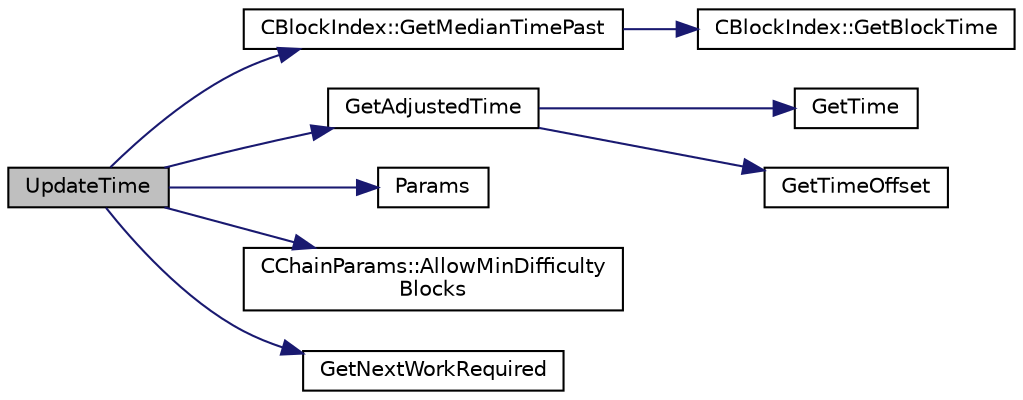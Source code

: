 digraph "UpdateTime"
{
  edge [fontname="Helvetica",fontsize="10",labelfontname="Helvetica",labelfontsize="10"];
  node [fontname="Helvetica",fontsize="10",shape=record];
  rankdir="LR";
  Node19 [label="UpdateTime",height=0.2,width=0.4,color="black", fillcolor="grey75", style="filled", fontcolor="black"];
  Node19 -> Node20 [color="midnightblue",fontsize="10",style="solid",fontname="Helvetica"];
  Node20 [label="CBlockIndex::GetMedianTimePast",height=0.2,width=0.4,color="black", fillcolor="white", style="filled",URL="$class_c_block_index.html#aa9bd0ab02cf8b9c866618cee3a5a0583"];
  Node20 -> Node21 [color="midnightblue",fontsize="10",style="solid",fontname="Helvetica"];
  Node21 [label="CBlockIndex::GetBlockTime",height=0.2,width=0.4,color="black", fillcolor="white", style="filled",URL="$class_c_block_index.html#a9fe0d4463c07c466f66252e8eec25f5c"];
  Node19 -> Node22 [color="midnightblue",fontsize="10",style="solid",fontname="Helvetica"];
  Node22 [label="GetAdjustedTime",height=0.2,width=0.4,color="black", fillcolor="white", style="filled",URL="$timedata_8cpp.html#a09f81b9c7650f898cf3cf305b87547e6"];
  Node22 -> Node23 [color="midnightblue",fontsize="10",style="solid",fontname="Helvetica"];
  Node23 [label="GetTime",height=0.2,width=0.4,color="black", fillcolor="white", style="filled",URL="$utiltime_8cpp.html#a46fac5fba8ba905b5f9acb364f5d8c6f",tooltip="For unit testing. "];
  Node22 -> Node24 [color="midnightblue",fontsize="10",style="solid",fontname="Helvetica"];
  Node24 [label="GetTimeOffset",height=0.2,width=0.4,color="black", fillcolor="white", style="filled",URL="$timedata_8cpp.html#a50ca5344c75631267633f15cfe5e983e",tooltip="\"Never go to sea with two chronometers; take one or three.\" Our three time sources are: ..."];
  Node19 -> Node25 [color="midnightblue",fontsize="10",style="solid",fontname="Helvetica"];
  Node25 [label="Params",height=0.2,width=0.4,color="black", fillcolor="white", style="filled",URL="$chainparams_8cpp.html#ace5c5b706d71a324a417dd2db394fd4a",tooltip="Return the currently selected parameters. "];
  Node19 -> Node26 [color="midnightblue",fontsize="10",style="solid",fontname="Helvetica"];
  Node26 [label="CChainParams::AllowMinDifficulty\lBlocks",height=0.2,width=0.4,color="black", fillcolor="white", style="filled",URL="$class_c_chain_params.html#ac1202f87305ff3fdd4e1da28f1b35218",tooltip="Allow mining of a min-difficulty block. "];
  Node19 -> Node27 [color="midnightblue",fontsize="10",style="solid",fontname="Helvetica"];
  Node27 [label="GetNextWorkRequired",height=0.2,width=0.4,color="black", fillcolor="white", style="filled",URL="$main_8h.html#ae7e7ea002d3ece5e1a7461f4997cd21f"];
}

